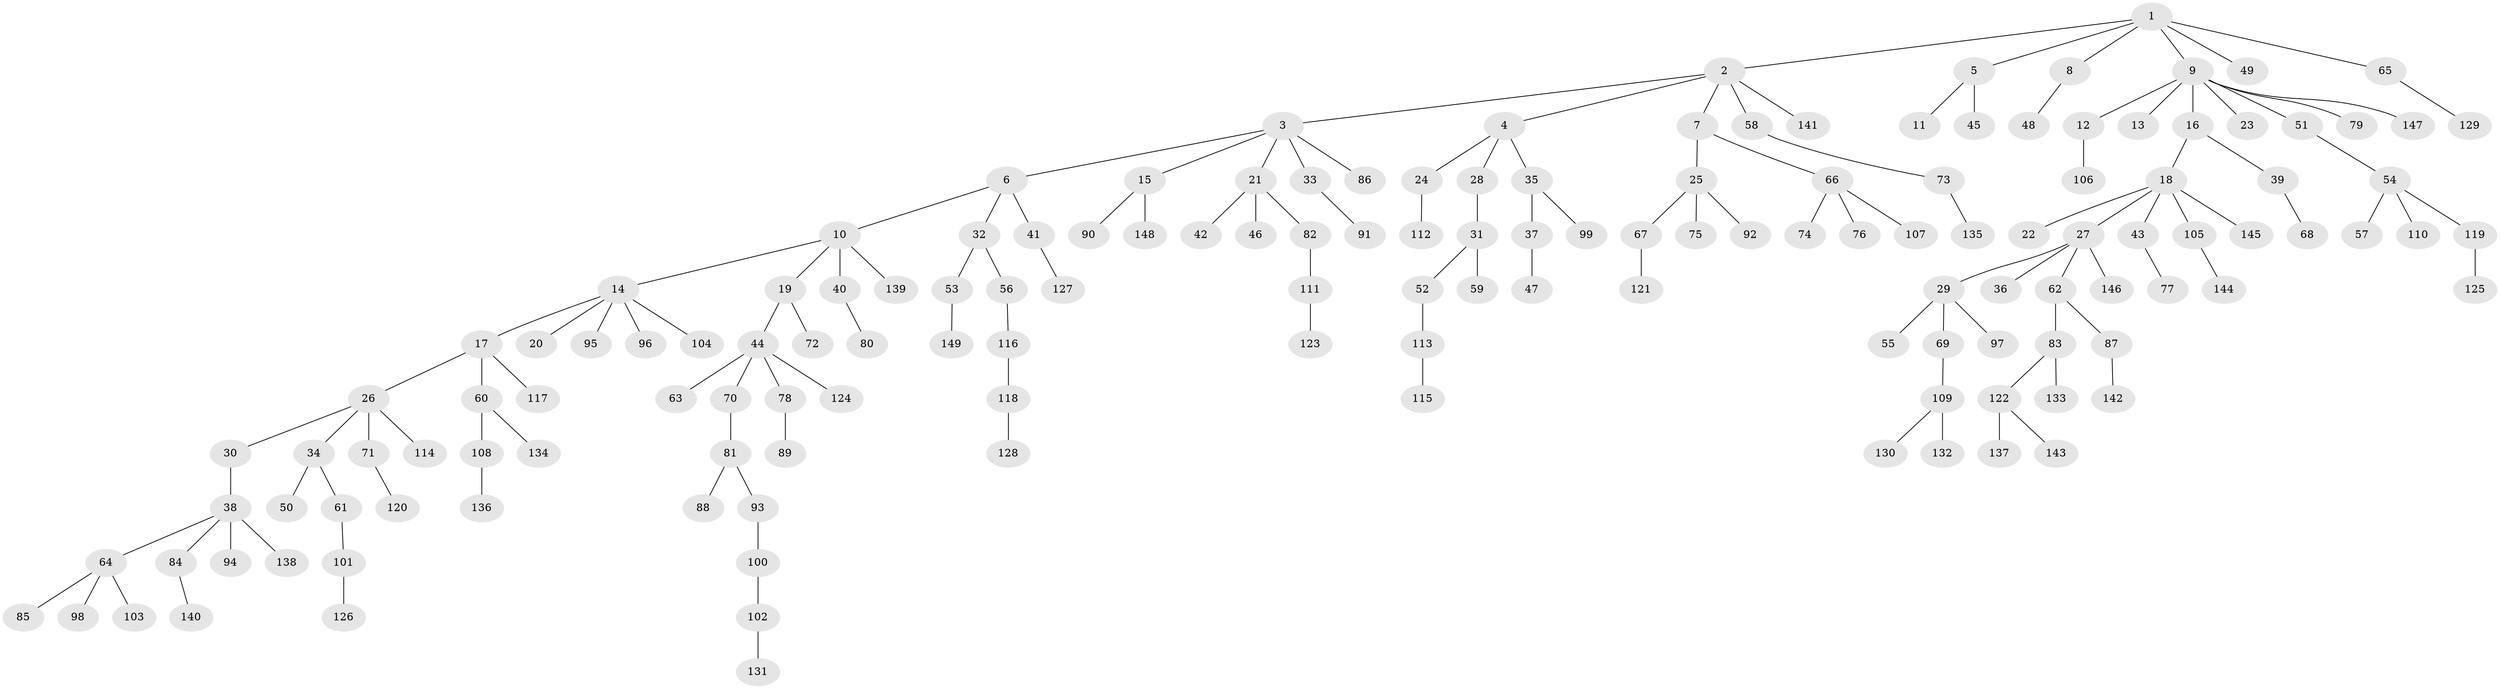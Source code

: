 // Generated by graph-tools (version 1.1) at 2025/02/03/09/25 03:02:18]
// undirected, 149 vertices, 148 edges
graph export_dot {
graph [start="1"]
  node [color=gray90,style=filled];
  1;
  2;
  3;
  4;
  5;
  6;
  7;
  8;
  9;
  10;
  11;
  12;
  13;
  14;
  15;
  16;
  17;
  18;
  19;
  20;
  21;
  22;
  23;
  24;
  25;
  26;
  27;
  28;
  29;
  30;
  31;
  32;
  33;
  34;
  35;
  36;
  37;
  38;
  39;
  40;
  41;
  42;
  43;
  44;
  45;
  46;
  47;
  48;
  49;
  50;
  51;
  52;
  53;
  54;
  55;
  56;
  57;
  58;
  59;
  60;
  61;
  62;
  63;
  64;
  65;
  66;
  67;
  68;
  69;
  70;
  71;
  72;
  73;
  74;
  75;
  76;
  77;
  78;
  79;
  80;
  81;
  82;
  83;
  84;
  85;
  86;
  87;
  88;
  89;
  90;
  91;
  92;
  93;
  94;
  95;
  96;
  97;
  98;
  99;
  100;
  101;
  102;
  103;
  104;
  105;
  106;
  107;
  108;
  109;
  110;
  111;
  112;
  113;
  114;
  115;
  116;
  117;
  118;
  119;
  120;
  121;
  122;
  123;
  124;
  125;
  126;
  127;
  128;
  129;
  130;
  131;
  132;
  133;
  134;
  135;
  136;
  137;
  138;
  139;
  140;
  141;
  142;
  143;
  144;
  145;
  146;
  147;
  148;
  149;
  1 -- 2;
  1 -- 5;
  1 -- 8;
  1 -- 9;
  1 -- 49;
  1 -- 65;
  2 -- 3;
  2 -- 4;
  2 -- 7;
  2 -- 58;
  2 -- 141;
  3 -- 6;
  3 -- 15;
  3 -- 21;
  3 -- 33;
  3 -- 86;
  4 -- 24;
  4 -- 28;
  4 -- 35;
  5 -- 11;
  5 -- 45;
  6 -- 10;
  6 -- 32;
  6 -- 41;
  7 -- 25;
  7 -- 66;
  8 -- 48;
  9 -- 12;
  9 -- 13;
  9 -- 16;
  9 -- 23;
  9 -- 51;
  9 -- 79;
  9 -- 147;
  10 -- 14;
  10 -- 19;
  10 -- 40;
  10 -- 139;
  12 -- 106;
  14 -- 17;
  14 -- 20;
  14 -- 95;
  14 -- 96;
  14 -- 104;
  15 -- 90;
  15 -- 148;
  16 -- 18;
  16 -- 39;
  17 -- 26;
  17 -- 60;
  17 -- 117;
  18 -- 22;
  18 -- 27;
  18 -- 43;
  18 -- 105;
  18 -- 145;
  19 -- 44;
  19 -- 72;
  21 -- 42;
  21 -- 46;
  21 -- 82;
  24 -- 112;
  25 -- 67;
  25 -- 75;
  25 -- 92;
  26 -- 30;
  26 -- 34;
  26 -- 71;
  26 -- 114;
  27 -- 29;
  27 -- 36;
  27 -- 62;
  27 -- 146;
  28 -- 31;
  29 -- 55;
  29 -- 69;
  29 -- 97;
  30 -- 38;
  31 -- 52;
  31 -- 59;
  32 -- 53;
  32 -- 56;
  33 -- 91;
  34 -- 50;
  34 -- 61;
  35 -- 37;
  35 -- 99;
  37 -- 47;
  38 -- 64;
  38 -- 84;
  38 -- 94;
  38 -- 138;
  39 -- 68;
  40 -- 80;
  41 -- 127;
  43 -- 77;
  44 -- 63;
  44 -- 70;
  44 -- 78;
  44 -- 124;
  51 -- 54;
  52 -- 113;
  53 -- 149;
  54 -- 57;
  54 -- 110;
  54 -- 119;
  56 -- 116;
  58 -- 73;
  60 -- 108;
  60 -- 134;
  61 -- 101;
  62 -- 83;
  62 -- 87;
  64 -- 85;
  64 -- 98;
  64 -- 103;
  65 -- 129;
  66 -- 74;
  66 -- 76;
  66 -- 107;
  67 -- 121;
  69 -- 109;
  70 -- 81;
  71 -- 120;
  73 -- 135;
  78 -- 89;
  81 -- 88;
  81 -- 93;
  82 -- 111;
  83 -- 122;
  83 -- 133;
  84 -- 140;
  87 -- 142;
  93 -- 100;
  100 -- 102;
  101 -- 126;
  102 -- 131;
  105 -- 144;
  108 -- 136;
  109 -- 130;
  109 -- 132;
  111 -- 123;
  113 -- 115;
  116 -- 118;
  118 -- 128;
  119 -- 125;
  122 -- 137;
  122 -- 143;
}
